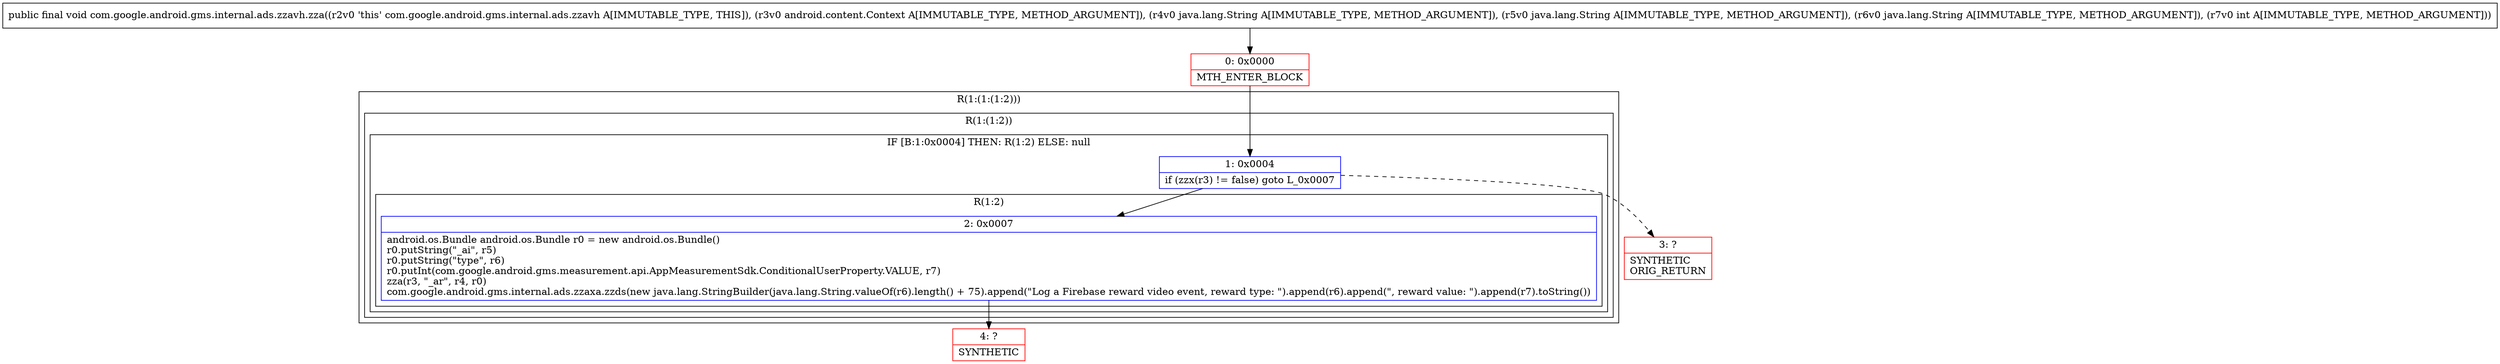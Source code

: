 digraph "CFG forcom.google.android.gms.internal.ads.zzavh.zza(Landroid\/content\/Context;Ljava\/lang\/String;Ljava\/lang\/String;Ljava\/lang\/String;I)V" {
subgraph cluster_Region_1418975328 {
label = "R(1:(1:(1:2)))";
node [shape=record,color=blue];
subgraph cluster_Region_1129626583 {
label = "R(1:(1:2))";
node [shape=record,color=blue];
subgraph cluster_IfRegion_132051826 {
label = "IF [B:1:0x0004] THEN: R(1:2) ELSE: null";
node [shape=record,color=blue];
Node_1 [shape=record,label="{1\:\ 0x0004|if (zzx(r3) != false) goto L_0x0007\l}"];
subgraph cluster_Region_755098515 {
label = "R(1:2)";
node [shape=record,color=blue];
Node_2 [shape=record,label="{2\:\ 0x0007|android.os.Bundle android.os.Bundle r0 = new android.os.Bundle()\lr0.putString(\"_ai\", r5)\lr0.putString(\"type\", r6)\lr0.putInt(com.google.android.gms.measurement.api.AppMeasurementSdk.ConditionalUserProperty.VALUE, r7)\lzza(r3, \"_ar\", r4, r0)\lcom.google.android.gms.internal.ads.zzaxa.zzds(new java.lang.StringBuilder(java.lang.String.valueOf(r6).length() + 75).append(\"Log a Firebase reward video event, reward type: \").append(r6).append(\", reward value: \").append(r7).toString())\l}"];
}
}
}
}
Node_0 [shape=record,color=red,label="{0\:\ 0x0000|MTH_ENTER_BLOCK\l}"];
Node_3 [shape=record,color=red,label="{3\:\ ?|SYNTHETIC\lORIG_RETURN\l}"];
Node_4 [shape=record,color=red,label="{4\:\ ?|SYNTHETIC\l}"];
MethodNode[shape=record,label="{public final void com.google.android.gms.internal.ads.zzavh.zza((r2v0 'this' com.google.android.gms.internal.ads.zzavh A[IMMUTABLE_TYPE, THIS]), (r3v0 android.content.Context A[IMMUTABLE_TYPE, METHOD_ARGUMENT]), (r4v0 java.lang.String A[IMMUTABLE_TYPE, METHOD_ARGUMENT]), (r5v0 java.lang.String A[IMMUTABLE_TYPE, METHOD_ARGUMENT]), (r6v0 java.lang.String A[IMMUTABLE_TYPE, METHOD_ARGUMENT]), (r7v0 int A[IMMUTABLE_TYPE, METHOD_ARGUMENT])) }"];
MethodNode -> Node_0;
Node_1 -> Node_2;
Node_1 -> Node_3[style=dashed];
Node_2 -> Node_4;
Node_0 -> Node_1;
}


